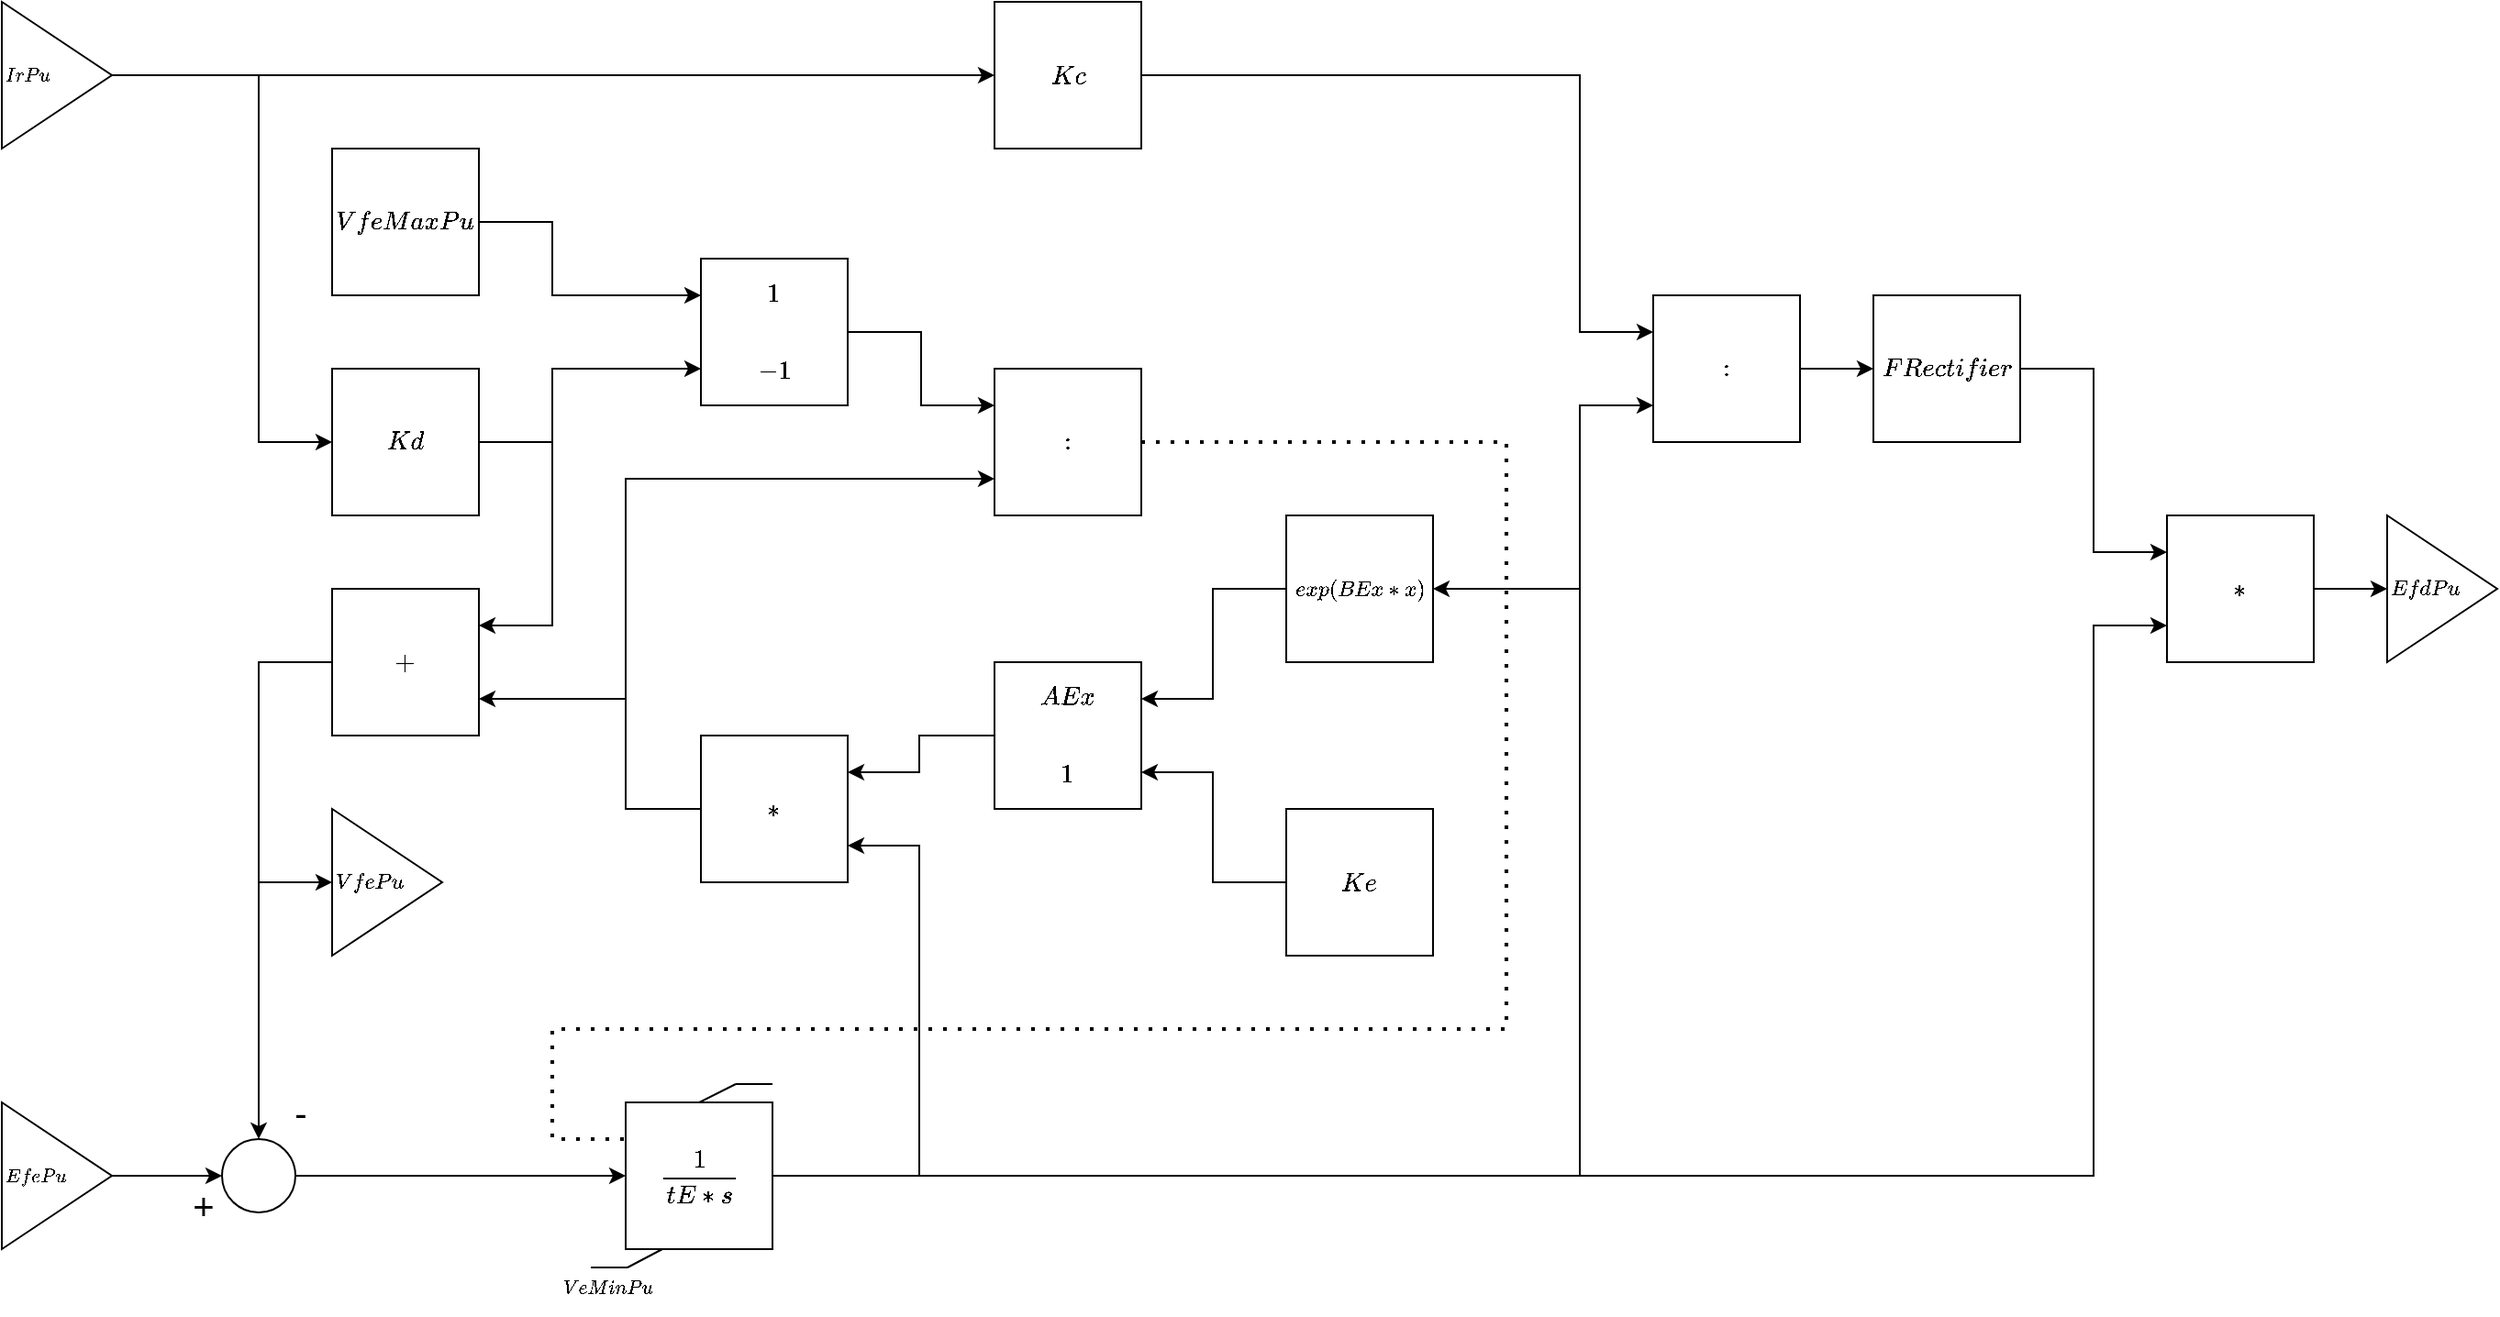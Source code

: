<mxfile version="24.1.0" type="device">
  <diagram name="Page-1" id="-cMVqA2Gkwa5aGeDibPs">
    <mxGraphModel dx="1513" dy="1737" grid="1" gridSize="10" guides="1" tooltips="1" connect="1" arrows="1" fold="1" page="0" pageScale="1" pageWidth="413" pageHeight="583" math="1" shadow="0">
      <root>
        <mxCell id="0" />
        <mxCell id="1" parent="0" />
        <mxCell id="GCO7xrDp6TmdYOZJOnFd-1" value="&lt;font style=&quot;font-size: 9px;&quot;&gt;$$EfePu$$&lt;/font&gt;" style="triangle;whiteSpace=wrap;html=1;align=left;" parent="1" vertex="1">
          <mxGeometry x="220" y="120" width="60" height="80" as="geometry" />
        </mxCell>
        <mxCell id="GCO7xrDp6TmdYOZJOnFd-127" style="edgeStyle=orthogonalEdgeStyle;rounded=0;orthogonalLoop=1;jettySize=auto;html=1;exitX=0.5;exitY=1;exitDx=0;exitDy=0;" parent="1" source="GCO7xrDp6TmdYOZJOnFd-99" edge="1">
          <mxGeometry relative="1" as="geometry">
            <mxPoint x="600.2" y="190.2" as="targetPoint" />
          </mxGeometry>
        </mxCell>
        <mxCell id="GCO7xrDp6TmdYOZJOnFd-99" value="$$\frac{1}{tE*s}$$" style="rounded=0;whiteSpace=wrap;html=1;" parent="1" vertex="1">
          <mxGeometry x="560" y="120" width="80" height="80" as="geometry" />
        </mxCell>
        <mxCell id="GCO7xrDp6TmdYOZJOnFd-110" value="" style="endArrow=none;html=1;exitX=0.5;exitY=0;exitDx=0;exitDy=0;" parent="1" source="GCO7xrDp6TmdYOZJOnFd-99" edge="1">
          <mxGeometry width="50" height="50" relative="1" as="geometry">
            <mxPoint x="600" y="130" as="sourcePoint" />
            <mxPoint x="620" y="110" as="targetPoint" />
          </mxGeometry>
        </mxCell>
        <mxCell id="GCO7xrDp6TmdYOZJOnFd-111" value="" style="endArrow=none;html=1;" parent="1" edge="1">
          <mxGeometry width="50" height="50" relative="1" as="geometry">
            <mxPoint x="620" y="110" as="sourcePoint" />
            <mxPoint x="640" y="110" as="targetPoint" />
          </mxGeometry>
        </mxCell>
        <mxCell id="GCO7xrDp6TmdYOZJOnFd-113" value="" style="endArrow=none;html=1;" parent="1" edge="1">
          <mxGeometry width="50" height="50" relative="1" as="geometry">
            <mxPoint x="561" y="210" as="sourcePoint" />
            <mxPoint x="541" y="210" as="targetPoint" />
          </mxGeometry>
        </mxCell>
        <mxCell id="GCO7xrDp6TmdYOZJOnFd-114" value="&lt;font style=&quot;font-size: 9px;&quot;&gt;$$VeMinPu$$&lt;/font&gt;" style="text;html=1;strokeColor=none;fillColor=none;align=center;verticalAlign=middle;whiteSpace=wrap;rounded=0;fontSize=15;" parent="1" vertex="1">
          <mxGeometry x="520" y="206" width="60" height="30" as="geometry" />
        </mxCell>
        <mxCell id="GCO7xrDp6TmdYOZJOnFd-115" value="" style="endArrow=none;html=1;exitX=0.5;exitY=0;exitDx=0;exitDy=0;entryX=0.25;entryY=1;entryDx=0;entryDy=0;" parent="1" target="GCO7xrDp6TmdYOZJOnFd-99" edge="1">
          <mxGeometry width="50" height="50" relative="1" as="geometry">
            <mxPoint x="561" y="210" as="sourcePoint" />
            <mxPoint x="581" y="190" as="targetPoint" />
          </mxGeometry>
        </mxCell>
        <mxCell id="pcb0Rrb9AqgbB0oOaPCg-23" value="&lt;font style=&quot;font-size: 10px;&quot;&gt;$$EfdPu$$&lt;/font&gt;" style="triangle;whiteSpace=wrap;html=1;align=left;" parent="1" vertex="1">
          <mxGeometry x="1520" y="-200" width="60" height="80" as="geometry" />
        </mxCell>
        <mxCell id="eN8Zq5XajQ-hrPbZrUXH-25" value="" style="ellipse;whiteSpace=wrap;html=1;aspect=fixed;" parent="1" vertex="1">
          <mxGeometry x="340" y="140" width="40" height="40" as="geometry" />
        </mxCell>
        <mxCell id="eN8Zq5XajQ-hrPbZrUXH-26" value="+" style="text;html=1;strokeColor=none;fillColor=none;align=center;verticalAlign=middle;whiteSpace=wrap;rounded=0;fontSize=20;" parent="1" vertex="1">
          <mxGeometry x="300" y="160" width="60" height="31" as="geometry" />
        </mxCell>
        <mxCell id="eN8Zq5XajQ-hrPbZrUXH-27" value="-" style="text;html=1;strokeColor=none;fillColor=none;align=center;verticalAlign=middle;whiteSpace=wrap;rounded=0;fontSize=20;" parent="1" vertex="1">
          <mxGeometry x="353" y="110" width="60" height="30" as="geometry" />
        </mxCell>
        <mxCell id="yuVk0EhnXVRBRO2mFo1Z-7" value="&lt;font style=&quot;font-size: 9px;&quot;&gt;$$IrPu$$&lt;/font&gt;" style="triangle;whiteSpace=wrap;html=1;align=left;" parent="1" vertex="1">
          <mxGeometry x="220" y="-480" width="60" height="80" as="geometry" />
        </mxCell>
        <mxCell id="BITaTjCggA9tgRe2AFIF-1" value="&lt;font style=&quot;font-size: 10px;&quot;&gt;$$VfePu$$&lt;/font&gt;" style="triangle;whiteSpace=wrap;html=1;align=left;" vertex="1" parent="1">
          <mxGeometry x="400" y="-40" width="60" height="80" as="geometry" />
        </mxCell>
        <mxCell id="BITaTjCggA9tgRe2AFIF-3" value="" style="endArrow=classic;html=1;rounded=0;exitX=1;exitY=0.5;exitDx=0;exitDy=0;entryX=0;entryY=0.5;entryDx=0;entryDy=0;" edge="1" parent="1" source="GCO7xrDp6TmdYOZJOnFd-1" target="eN8Zq5XajQ-hrPbZrUXH-25">
          <mxGeometry width="50" height="50" relative="1" as="geometry">
            <mxPoint x="180" y="170" as="sourcePoint" />
            <mxPoint x="230" y="120" as="targetPoint" />
          </mxGeometry>
        </mxCell>
        <mxCell id="BITaTjCggA9tgRe2AFIF-4" value="&lt;table&gt;&lt;tbody&gt;&lt;tr&gt;&lt;td&gt;$$+$$&lt;/td&gt;&lt;/tr&gt;&lt;/tbody&gt;&lt;/table&gt;" style="rounded=0;whiteSpace=wrap;html=1;" vertex="1" parent="1">
          <mxGeometry x="400" y="-160" width="80" height="80" as="geometry" />
        </mxCell>
        <mxCell id="BITaTjCggA9tgRe2AFIF-5" value="&lt;table&gt;&lt;tbody&gt;&lt;tr&gt;&lt;td&gt;$$Kd$$&lt;/td&gt;&lt;/tr&gt;&lt;/tbody&gt;&lt;/table&gt;" style="rounded=0;whiteSpace=wrap;html=1;" vertex="1" parent="1">
          <mxGeometry x="400" y="-280" width="80" height="80" as="geometry" />
        </mxCell>
        <mxCell id="BITaTjCggA9tgRe2AFIF-6" value="&lt;table&gt;&lt;tbody&gt;&lt;tr&gt;&lt;td&gt;$$VfeMaxPu$$&lt;/td&gt;&lt;/tr&gt;&lt;/tbody&gt;&lt;/table&gt;" style="rounded=0;whiteSpace=wrap;html=1;" vertex="1" parent="1">
          <mxGeometry x="400" y="-400" width="80" height="80" as="geometry" />
        </mxCell>
        <mxCell id="BITaTjCggA9tgRe2AFIF-7" value="&lt;table&gt;&lt;tbody&gt;&lt;tr&gt;&lt;td&gt;$$1$$&lt;/td&gt;&lt;/tr&gt;&lt;tr&gt;&lt;td&gt;$$-1$$&lt;/td&gt;&lt;/tr&gt;&lt;/tbody&gt;&lt;/table&gt;" style="rounded=0;whiteSpace=wrap;html=1;" vertex="1" parent="1">
          <mxGeometry x="601" y="-340" width="80" height="80" as="geometry" />
        </mxCell>
        <mxCell id="BITaTjCggA9tgRe2AFIF-8" value="&lt;table&gt;&lt;tbody&gt;&lt;tr&gt;&lt;td&gt;$$:$$&lt;/td&gt;&lt;/tr&gt;&lt;/tbody&gt;&lt;/table&gt;" style="rounded=0;whiteSpace=wrap;html=1;" vertex="1" parent="1">
          <mxGeometry x="761" y="-280" width="80" height="80" as="geometry" />
        </mxCell>
        <mxCell id="BITaTjCggA9tgRe2AFIF-9" value="&lt;table&gt;&lt;tbody&gt;&lt;tr&gt;&lt;td&gt;$$*$$&lt;/td&gt;&lt;/tr&gt;&lt;/tbody&gt;&lt;/table&gt;" style="rounded=0;whiteSpace=wrap;html=1;" vertex="1" parent="1">
          <mxGeometry x="601" y="-80" width="80" height="80" as="geometry" />
        </mxCell>
        <mxCell id="BITaTjCggA9tgRe2AFIF-10" value="" style="endArrow=classic;html=1;rounded=0;exitX=1;exitY=0.5;exitDx=0;exitDy=0;entryX=0;entryY=0.75;entryDx=0;entryDy=0;" edge="1" parent="1" source="BITaTjCggA9tgRe2AFIF-5" target="BITaTjCggA9tgRe2AFIF-7">
          <mxGeometry width="50" height="50" relative="1" as="geometry">
            <mxPoint x="620" y="-210" as="sourcePoint" />
            <mxPoint x="670" y="-260" as="targetPoint" />
            <Array as="points">
              <mxPoint x="520" y="-240" />
              <mxPoint x="520" y="-280" />
            </Array>
          </mxGeometry>
        </mxCell>
        <mxCell id="BITaTjCggA9tgRe2AFIF-11" value="" style="endArrow=classic;html=1;rounded=0;exitX=1;exitY=0.5;exitDx=0;exitDy=0;entryX=0;entryY=0.25;entryDx=0;entryDy=0;" edge="1" parent="1" source="BITaTjCggA9tgRe2AFIF-6" target="BITaTjCggA9tgRe2AFIF-7">
          <mxGeometry width="50" height="50" relative="1" as="geometry">
            <mxPoint x="620" y="-210" as="sourcePoint" />
            <mxPoint x="670" y="-260" as="targetPoint" />
            <Array as="points">
              <mxPoint x="520" y="-360" />
              <mxPoint x="520" y="-320" />
            </Array>
          </mxGeometry>
        </mxCell>
        <mxCell id="BITaTjCggA9tgRe2AFIF-12" value="" style="endArrow=classic;html=1;rounded=0;exitX=1;exitY=0.5;exitDx=0;exitDy=0;entryX=1;entryY=0.25;entryDx=0;entryDy=0;" edge="1" parent="1" source="BITaTjCggA9tgRe2AFIF-5" target="BITaTjCggA9tgRe2AFIF-4">
          <mxGeometry width="50" height="50" relative="1" as="geometry">
            <mxPoint x="620" y="-210" as="sourcePoint" />
            <mxPoint x="670" y="-260" as="targetPoint" />
            <Array as="points">
              <mxPoint x="520" y="-240" />
              <mxPoint x="520" y="-140" />
            </Array>
          </mxGeometry>
        </mxCell>
        <mxCell id="BITaTjCggA9tgRe2AFIF-13" value="" style="endArrow=classic;html=1;rounded=0;exitX=0;exitY=0.5;exitDx=0;exitDy=0;entryX=1;entryY=0.75;entryDx=0;entryDy=0;" edge="1" parent="1" source="BITaTjCggA9tgRe2AFIF-9" target="BITaTjCggA9tgRe2AFIF-4">
          <mxGeometry width="50" height="50" relative="1" as="geometry">
            <mxPoint x="620" y="-210" as="sourcePoint" />
            <mxPoint x="670" y="-260" as="targetPoint" />
            <Array as="points">
              <mxPoint x="560" y="-40" />
              <mxPoint x="560" y="-100" />
            </Array>
          </mxGeometry>
        </mxCell>
        <mxCell id="BITaTjCggA9tgRe2AFIF-14" value="" style="endArrow=classic;html=1;rounded=0;exitX=0;exitY=0.5;exitDx=0;exitDy=0;entryX=0;entryY=0.75;entryDx=0;entryDy=0;" edge="1" parent="1" source="BITaTjCggA9tgRe2AFIF-9" target="BITaTjCggA9tgRe2AFIF-8">
          <mxGeometry width="50" height="50" relative="1" as="geometry">
            <mxPoint x="620" y="-210" as="sourcePoint" />
            <mxPoint x="670" y="-260" as="targetPoint" />
            <Array as="points">
              <mxPoint x="560" y="-40" />
              <mxPoint x="560" y="-220" />
            </Array>
          </mxGeometry>
        </mxCell>
        <mxCell id="BITaTjCggA9tgRe2AFIF-15" value="" style="endArrow=classic;html=1;rounded=0;exitX=1;exitY=0.5;exitDx=0;exitDy=0;entryX=0;entryY=0.25;entryDx=0;entryDy=0;" edge="1" parent="1" source="BITaTjCggA9tgRe2AFIF-7" target="BITaTjCggA9tgRe2AFIF-8">
          <mxGeometry width="50" height="50" relative="1" as="geometry">
            <mxPoint x="661" y="-210" as="sourcePoint" />
            <mxPoint x="711" y="-260" as="targetPoint" />
            <Array as="points">
              <mxPoint x="721" y="-300" />
              <mxPoint x="721" y="-260" />
            </Array>
          </mxGeometry>
        </mxCell>
        <mxCell id="BITaTjCggA9tgRe2AFIF-16" value="&lt;table&gt;&lt;tbody&gt;&lt;tr&gt;&lt;td&gt;$$Kc$$&lt;/td&gt;&lt;/tr&gt;&lt;/tbody&gt;&lt;/table&gt;" style="rounded=0;whiteSpace=wrap;html=1;" vertex="1" parent="1">
          <mxGeometry x="761" y="-480" width="80" height="80" as="geometry" />
        </mxCell>
        <mxCell id="BITaTjCggA9tgRe2AFIF-21" value="" style="edgeStyle=orthogonalEdgeStyle;rounded=0;orthogonalLoop=1;jettySize=auto;html=1;" edge="1" parent="1" source="BITaTjCggA9tgRe2AFIF-17" target="BITaTjCggA9tgRe2AFIF-18">
          <mxGeometry relative="1" as="geometry" />
        </mxCell>
        <mxCell id="BITaTjCggA9tgRe2AFIF-17" value="&lt;table&gt;&lt;tbody&gt;&lt;tr&gt;&lt;td&gt;$$:$$&lt;/td&gt;&lt;/tr&gt;&lt;/tbody&gt;&lt;/table&gt;" style="rounded=0;whiteSpace=wrap;html=1;" vertex="1" parent="1">
          <mxGeometry x="1120" y="-320" width="80" height="80" as="geometry" />
        </mxCell>
        <mxCell id="BITaTjCggA9tgRe2AFIF-18" value="&lt;table&gt;&lt;tbody&gt;&lt;tr&gt;&lt;td&gt;$$FRectifier$$&lt;/td&gt;&lt;/tr&gt;&lt;/tbody&gt;&lt;/table&gt;" style="rounded=0;whiteSpace=wrap;html=1;" vertex="1" parent="1">
          <mxGeometry x="1240" y="-320" width="80" height="80" as="geometry" />
        </mxCell>
        <mxCell id="BITaTjCggA9tgRe2AFIF-23" value="" style="edgeStyle=orthogonalEdgeStyle;rounded=0;orthogonalLoop=1;jettySize=auto;html=1;" edge="1" parent="1" source="BITaTjCggA9tgRe2AFIF-19" target="pcb0Rrb9AqgbB0oOaPCg-23">
          <mxGeometry relative="1" as="geometry" />
        </mxCell>
        <mxCell id="BITaTjCggA9tgRe2AFIF-19" value="&lt;table&gt;&lt;tbody&gt;&lt;tr&gt;&lt;td&gt;$$*$$&lt;/td&gt;&lt;/tr&gt;&lt;/tbody&gt;&lt;/table&gt;" style="rounded=0;whiteSpace=wrap;html=1;" vertex="1" parent="1">
          <mxGeometry x="1400" y="-200" width="80" height="80" as="geometry" />
        </mxCell>
        <mxCell id="BITaTjCggA9tgRe2AFIF-20" value="" style="endArrow=classic;html=1;rounded=0;exitX=1;exitY=0.5;exitDx=0;exitDy=0;entryX=0;entryY=0.25;entryDx=0;entryDy=0;" edge="1" parent="1" source="BITaTjCggA9tgRe2AFIF-16" target="BITaTjCggA9tgRe2AFIF-17">
          <mxGeometry width="50" height="50" relative="1" as="geometry">
            <mxPoint x="990" y="-320" as="sourcePoint" />
            <mxPoint x="1040" y="-370" as="targetPoint" />
            <Array as="points">
              <mxPoint x="1080" y="-440" />
              <mxPoint x="1080" y="-300" />
            </Array>
          </mxGeometry>
        </mxCell>
        <mxCell id="BITaTjCggA9tgRe2AFIF-22" value="" style="endArrow=classic;html=1;rounded=0;exitX=1;exitY=0.5;exitDx=0;exitDy=0;entryX=0;entryY=0.25;entryDx=0;entryDy=0;" edge="1" parent="1" source="BITaTjCggA9tgRe2AFIF-18" target="BITaTjCggA9tgRe2AFIF-19">
          <mxGeometry width="50" height="50" relative="1" as="geometry">
            <mxPoint x="1230" y="-240" as="sourcePoint" />
            <mxPoint x="1280" y="-290" as="targetPoint" />
            <Array as="points">
              <mxPoint x="1360" y="-280" />
              <mxPoint x="1360" y="-180" />
            </Array>
          </mxGeometry>
        </mxCell>
        <mxCell id="BITaTjCggA9tgRe2AFIF-24" value="" style="endArrow=classic;html=1;rounded=0;exitX=1;exitY=0.5;exitDx=0;exitDy=0;entryX=0;entryY=0.5;entryDx=0;entryDy=0;" edge="1" parent="1" source="yuVk0EhnXVRBRO2mFo1Z-7" target="BITaTjCggA9tgRe2AFIF-16">
          <mxGeometry width="50" height="50" relative="1" as="geometry">
            <mxPoint x="200" y="-160" as="sourcePoint" />
            <mxPoint x="250" y="-210" as="targetPoint" />
          </mxGeometry>
        </mxCell>
        <mxCell id="BITaTjCggA9tgRe2AFIF-25" value="" style="endArrow=none;dashed=1;html=1;dashPattern=1 3;strokeWidth=2;rounded=0;exitX=1;exitY=0.5;exitDx=0;exitDy=0;entryX=0;entryY=0.25;entryDx=0;entryDy=0;" edge="1" parent="1" source="BITaTjCggA9tgRe2AFIF-8" target="GCO7xrDp6TmdYOZJOnFd-99">
          <mxGeometry width="50" height="50" relative="1" as="geometry">
            <mxPoint x="620" y="70" as="sourcePoint" />
            <mxPoint x="670" y="20" as="targetPoint" />
            <Array as="points">
              <mxPoint x="1040" y="-240" />
              <mxPoint x="1040" y="80" />
              <mxPoint x="520" y="80" />
              <mxPoint x="520" y="140" />
            </Array>
          </mxGeometry>
        </mxCell>
        <mxCell id="BITaTjCggA9tgRe2AFIF-29" value="" style="endArrow=classic;html=1;rounded=0;exitX=0;exitY=0.5;exitDx=0;exitDy=0;entryX=0.5;entryY=0;entryDx=0;entryDy=0;" edge="1" parent="1" source="BITaTjCggA9tgRe2AFIF-4" target="eN8Zq5XajQ-hrPbZrUXH-25">
          <mxGeometry width="50" height="50" relative="1" as="geometry">
            <mxPoint x="670" y="70" as="sourcePoint" />
            <mxPoint x="370" y="80" as="targetPoint" />
            <Array as="points">
              <mxPoint x="360" y="-120" />
            </Array>
          </mxGeometry>
        </mxCell>
        <mxCell id="BITaTjCggA9tgRe2AFIF-30" value="" style="endArrow=classic;html=1;rounded=0;exitX=0;exitY=0.5;exitDx=0;exitDy=0;entryX=0;entryY=0.5;entryDx=0;entryDy=0;" edge="1" parent="1" source="BITaTjCggA9tgRe2AFIF-4" target="BITaTjCggA9tgRe2AFIF-1">
          <mxGeometry width="50" height="50" relative="1" as="geometry">
            <mxPoint x="390" y="-100" as="sourcePoint" />
            <mxPoint x="320" y="-60" as="targetPoint" />
            <Array as="points">
              <mxPoint x="360" y="-120" />
              <mxPoint x="360" />
            </Array>
          </mxGeometry>
        </mxCell>
        <mxCell id="BITaTjCggA9tgRe2AFIF-31" value="&lt;font style=&quot;font-size: 10px;&quot;&gt;$$exp(BEx*x)$$&lt;/font&gt;" style="rounded=0;whiteSpace=wrap;html=1;" vertex="1" parent="1">
          <mxGeometry x="920" y="-200" width="80" height="80" as="geometry" />
        </mxCell>
        <mxCell id="BITaTjCggA9tgRe2AFIF-32" value="&lt;table&gt;&lt;tbody&gt;&lt;tr&gt;&lt;td&gt;$$AEx$$&lt;/td&gt;&lt;/tr&gt;&lt;tr&gt;&lt;td&gt;$$1$$&lt;/td&gt;&lt;/tr&gt;&lt;/tbody&gt;&lt;/table&gt;" style="whiteSpace=wrap;html=1;aspect=fixed;" vertex="1" parent="1">
          <mxGeometry x="761" y="-120" width="80" height="80" as="geometry" />
        </mxCell>
        <mxCell id="BITaTjCggA9tgRe2AFIF-33" value="$$Ke$$" style="rounded=0;whiteSpace=wrap;html=1;" vertex="1" parent="1">
          <mxGeometry x="920" y="-40" width="80" height="80" as="geometry" />
        </mxCell>
        <mxCell id="BITaTjCggA9tgRe2AFIF-34" value="" style="endArrow=classic;html=1;rounded=0;exitX=0;exitY=0.5;exitDx=0;exitDy=0;entryX=1;entryY=0.25;entryDx=0;entryDy=0;" edge="1" parent="1" source="BITaTjCggA9tgRe2AFIF-31" target="BITaTjCggA9tgRe2AFIF-32">
          <mxGeometry width="50" height="50" relative="1" as="geometry">
            <mxPoint x="820" y="-170" as="sourcePoint" />
            <mxPoint x="870" y="-220" as="targetPoint" />
            <Array as="points">
              <mxPoint x="880" y="-160" />
              <mxPoint x="880" y="-100" />
            </Array>
          </mxGeometry>
        </mxCell>
        <mxCell id="BITaTjCggA9tgRe2AFIF-35" value="" style="endArrow=classic;html=1;rounded=0;exitX=0;exitY=0.5;exitDx=0;exitDy=0;entryX=1;entryY=0.75;entryDx=0;entryDy=0;" edge="1" parent="1" source="BITaTjCggA9tgRe2AFIF-33" target="BITaTjCggA9tgRe2AFIF-32">
          <mxGeometry width="50" height="50" relative="1" as="geometry">
            <mxPoint x="820" y="-170" as="sourcePoint" />
            <mxPoint x="870" y="-220" as="targetPoint" />
            <Array as="points">
              <mxPoint x="880" />
              <mxPoint x="880" y="-60" />
            </Array>
          </mxGeometry>
        </mxCell>
        <mxCell id="BITaTjCggA9tgRe2AFIF-37" value="" style="endArrow=classic;html=1;rounded=0;exitX=1;exitY=0.5;exitDx=0;exitDy=0;entryX=1;entryY=0.5;entryDx=0;entryDy=0;" edge="1" parent="1" source="GCO7xrDp6TmdYOZJOnFd-99" target="BITaTjCggA9tgRe2AFIF-31">
          <mxGeometry width="50" height="50" relative="1" as="geometry">
            <mxPoint x="1010" y="-30" as="sourcePoint" />
            <mxPoint x="1060" y="-80" as="targetPoint" />
            <Array as="points">
              <mxPoint x="1080" y="160" />
              <mxPoint x="1080" y="-160" />
            </Array>
          </mxGeometry>
        </mxCell>
        <mxCell id="BITaTjCggA9tgRe2AFIF-38" value="" style="endArrow=classic;html=1;rounded=0;exitX=0;exitY=0.5;exitDx=0;exitDy=0;entryX=1;entryY=0.25;entryDx=0;entryDy=0;" edge="1" parent="1" source="BITaTjCggA9tgRe2AFIF-32" target="BITaTjCggA9tgRe2AFIF-9">
          <mxGeometry width="50" height="50" relative="1" as="geometry">
            <mxPoint x="1010" y="-30" as="sourcePoint" />
            <mxPoint x="1060" y="-80" as="targetPoint" />
            <Array as="points">
              <mxPoint x="720" y="-80" />
              <mxPoint x="720" y="-60" />
            </Array>
          </mxGeometry>
        </mxCell>
        <mxCell id="BITaTjCggA9tgRe2AFIF-39" value="" style="endArrow=classic;html=1;rounded=0;exitX=1;exitY=0.5;exitDx=0;exitDy=0;entryX=0;entryY=0.75;entryDx=0;entryDy=0;" edge="1" parent="1" source="GCO7xrDp6TmdYOZJOnFd-99" target="BITaTjCggA9tgRe2AFIF-17">
          <mxGeometry width="50" height="50" relative="1" as="geometry">
            <mxPoint x="1010" y="-30" as="sourcePoint" />
            <mxPoint x="1060" y="-80" as="targetPoint" />
            <Array as="points">
              <mxPoint x="1080" y="160" />
              <mxPoint x="1080" y="-260" />
            </Array>
          </mxGeometry>
        </mxCell>
        <mxCell id="BITaTjCggA9tgRe2AFIF-40" value="" style="endArrow=classic;html=1;rounded=0;exitX=1;exitY=0.5;exitDx=0;exitDy=0;entryX=0;entryY=0.5;entryDx=0;entryDy=0;" edge="1" parent="1" source="eN8Zq5XajQ-hrPbZrUXH-25" target="GCO7xrDp6TmdYOZJOnFd-99">
          <mxGeometry width="50" height="50" relative="1" as="geometry">
            <mxPoint x="1010" y="-30" as="sourcePoint" />
            <mxPoint x="1060" y="-80" as="targetPoint" />
          </mxGeometry>
        </mxCell>
        <mxCell id="BITaTjCggA9tgRe2AFIF-41" value="" style="endArrow=classic;html=1;rounded=0;exitX=1;exitY=0.5;exitDx=0;exitDy=0;entryX=1;entryY=0.75;entryDx=0;entryDy=0;" edge="1" parent="1" source="GCO7xrDp6TmdYOZJOnFd-99" target="BITaTjCggA9tgRe2AFIF-9">
          <mxGeometry width="50" height="50" relative="1" as="geometry">
            <mxPoint x="710" y="-30" as="sourcePoint" />
            <mxPoint x="760" y="-80" as="targetPoint" />
            <Array as="points">
              <mxPoint x="720" y="160" />
              <mxPoint x="720" y="-20" />
            </Array>
          </mxGeometry>
        </mxCell>
        <mxCell id="BITaTjCggA9tgRe2AFIF-42" value="" style="endArrow=classic;html=1;rounded=0;exitX=1;exitY=0.5;exitDx=0;exitDy=0;entryX=0;entryY=0.75;entryDx=0;entryDy=0;" edge="1" parent="1" source="GCO7xrDp6TmdYOZJOnFd-99" target="BITaTjCggA9tgRe2AFIF-19">
          <mxGeometry width="50" height="50" relative="1" as="geometry">
            <mxPoint x="1170" y="-30" as="sourcePoint" />
            <mxPoint x="1220" y="-80" as="targetPoint" />
            <Array as="points">
              <mxPoint x="1360" y="160" />
              <mxPoint x="1360" y="-140" />
            </Array>
          </mxGeometry>
        </mxCell>
        <mxCell id="BITaTjCggA9tgRe2AFIF-43" value="" style="endArrow=classic;html=1;rounded=0;exitX=1;exitY=0.5;exitDx=0;exitDy=0;entryX=0;entryY=0.5;entryDx=0;entryDy=0;" edge="1" parent="1" source="yuVk0EhnXVRBRO2mFo1Z-7" target="BITaTjCggA9tgRe2AFIF-5">
          <mxGeometry width="50" height="50" relative="1" as="geometry">
            <mxPoint x="620" y="-30" as="sourcePoint" />
            <mxPoint x="670" y="-80" as="targetPoint" />
            <Array as="points">
              <mxPoint x="360" y="-440" />
              <mxPoint x="360" y="-240" />
            </Array>
          </mxGeometry>
        </mxCell>
      </root>
    </mxGraphModel>
  </diagram>
</mxfile>
